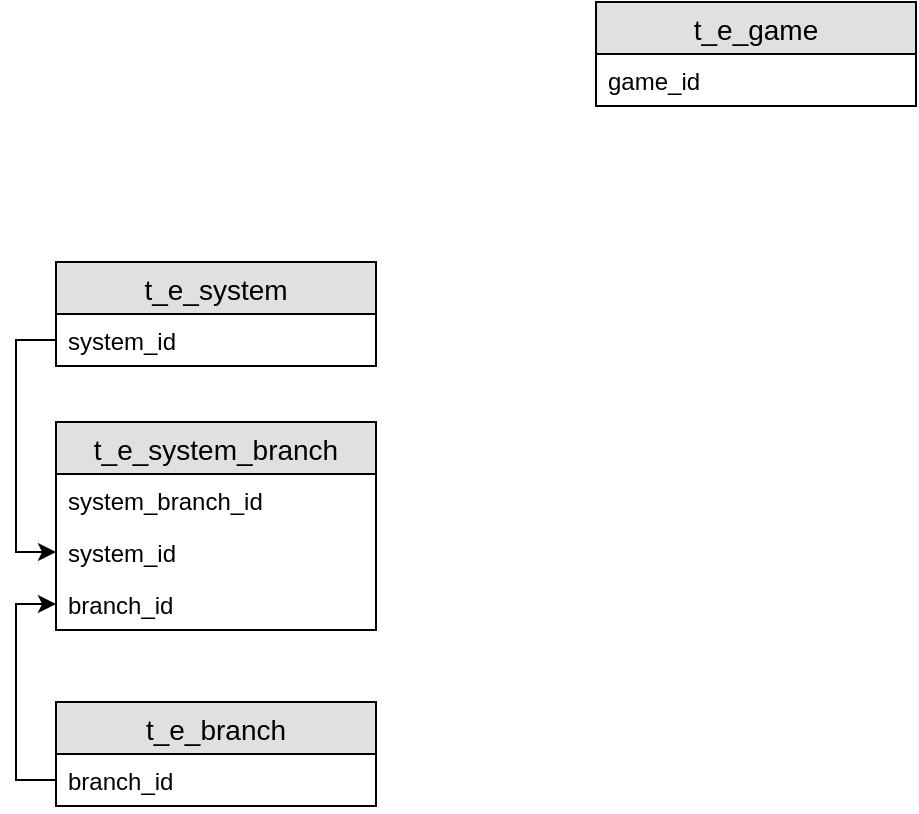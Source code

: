 <mxfile version="12.9.3" type="github">
  <diagram id="3PR3WLRsA2KuWyEWOmRE" name="第 1 页">
    <mxGraphModel dx="1381" dy="765" grid="1" gridSize="10" guides="1" tooltips="1" connect="1" arrows="1" fold="1" page="1" pageScale="1" pageWidth="827" pageHeight="1169" math="0" shadow="0">
      <root>
        <mxCell id="0" />
        <mxCell id="1" parent="0" />
        <mxCell id="3hrCK04BRxJN-e6NvCsL-1" value="t_e_game" style="swimlane;fontStyle=0;childLayout=stackLayout;horizontal=1;startSize=26;fillColor=#e0e0e0;horizontalStack=0;resizeParent=1;resizeParentMax=0;resizeLast=0;collapsible=1;marginBottom=0;swimlaneFillColor=#ffffff;align=center;fontSize=14;" vertex="1" parent="1">
          <mxGeometry x="320" y="80" width="160" height="52" as="geometry" />
        </mxCell>
        <mxCell id="3hrCK04BRxJN-e6NvCsL-2" value="game_id" style="text;strokeColor=none;fillColor=none;spacingLeft=4;spacingRight=4;overflow=hidden;rotatable=0;points=[[0,0.5],[1,0.5]];portConstraint=eastwest;fontSize=12;" vertex="1" parent="3hrCK04BRxJN-e6NvCsL-1">
          <mxGeometry y="26" width="160" height="26" as="geometry" />
        </mxCell>
        <mxCell id="3hrCK04BRxJN-e6NvCsL-5" value="t_e_system" style="swimlane;fontStyle=0;childLayout=stackLayout;horizontal=1;startSize=26;fillColor=#e0e0e0;horizontalStack=0;resizeParent=1;resizeParentMax=0;resizeLast=0;collapsible=1;marginBottom=0;swimlaneFillColor=#ffffff;align=center;fontSize=14;" vertex="1" parent="1">
          <mxGeometry x="50" y="210" width="160" height="52" as="geometry" />
        </mxCell>
        <mxCell id="3hrCK04BRxJN-e6NvCsL-6" value="system_id" style="text;strokeColor=none;fillColor=none;spacingLeft=4;spacingRight=4;overflow=hidden;rotatable=0;points=[[0,0.5],[1,0.5]];portConstraint=eastwest;fontSize=12;" vertex="1" parent="3hrCK04BRxJN-e6NvCsL-5">
          <mxGeometry y="26" width="160" height="26" as="geometry" />
        </mxCell>
        <mxCell id="3hrCK04BRxJN-e6NvCsL-9" value="t_e_branch" style="swimlane;fontStyle=0;childLayout=stackLayout;horizontal=1;startSize=26;fillColor=#e0e0e0;horizontalStack=0;resizeParent=1;resizeParentMax=0;resizeLast=0;collapsible=1;marginBottom=0;swimlaneFillColor=#ffffff;align=center;fontSize=14;" vertex="1" parent="1">
          <mxGeometry x="50" y="430" width="160" height="52" as="geometry" />
        </mxCell>
        <mxCell id="3hrCK04BRxJN-e6NvCsL-10" value="branch_id" style="text;strokeColor=none;fillColor=none;spacingLeft=4;spacingRight=4;overflow=hidden;rotatable=0;points=[[0,0.5],[1,0.5]];portConstraint=eastwest;fontSize=12;" vertex="1" parent="3hrCK04BRxJN-e6NvCsL-9">
          <mxGeometry y="26" width="160" height="26" as="geometry" />
        </mxCell>
        <mxCell id="3hrCK04BRxJN-e6NvCsL-13" value="t_e_system_branch" style="swimlane;fontStyle=0;childLayout=stackLayout;horizontal=1;startSize=26;fillColor=#e0e0e0;horizontalStack=0;resizeParent=1;resizeParentMax=0;resizeLast=0;collapsible=1;marginBottom=0;swimlaneFillColor=#ffffff;align=center;fontSize=14;" vertex="1" parent="1">
          <mxGeometry x="50" y="290" width="160" height="104" as="geometry" />
        </mxCell>
        <mxCell id="3hrCK04BRxJN-e6NvCsL-14" value="system_branch_id" style="text;strokeColor=none;fillColor=none;spacingLeft=4;spacingRight=4;overflow=hidden;rotatable=0;points=[[0,0.5],[1,0.5]];portConstraint=eastwest;fontSize=12;" vertex="1" parent="3hrCK04BRxJN-e6NvCsL-13">
          <mxGeometry y="26" width="160" height="26" as="geometry" />
        </mxCell>
        <mxCell id="3hrCK04BRxJN-e6NvCsL-15" value="system_id" style="text;strokeColor=none;fillColor=none;spacingLeft=4;spacingRight=4;overflow=hidden;rotatable=0;points=[[0,0.5],[1,0.5]];portConstraint=eastwest;fontSize=12;" vertex="1" parent="3hrCK04BRxJN-e6NvCsL-13">
          <mxGeometry y="52" width="160" height="26" as="geometry" />
        </mxCell>
        <mxCell id="3hrCK04BRxJN-e6NvCsL-16" value="branch_id" style="text;strokeColor=none;fillColor=none;spacingLeft=4;spacingRight=4;overflow=hidden;rotatable=0;points=[[0,0.5],[1,0.5]];portConstraint=eastwest;fontSize=12;" vertex="1" parent="3hrCK04BRxJN-e6NvCsL-13">
          <mxGeometry y="78" width="160" height="26" as="geometry" />
        </mxCell>
        <mxCell id="3hrCK04BRxJN-e6NvCsL-17" style="edgeStyle=orthogonalEdgeStyle;rounded=0;orthogonalLoop=1;jettySize=auto;html=1;entryX=0;entryY=0.5;entryDx=0;entryDy=0;" edge="1" parent="1" source="3hrCK04BRxJN-e6NvCsL-10" target="3hrCK04BRxJN-e6NvCsL-16">
          <mxGeometry relative="1" as="geometry" />
        </mxCell>
        <mxCell id="3hrCK04BRxJN-e6NvCsL-18" style="edgeStyle=orthogonalEdgeStyle;rounded=0;orthogonalLoop=1;jettySize=auto;html=1;entryX=0;entryY=0.5;entryDx=0;entryDy=0;" edge="1" parent="1" source="3hrCK04BRxJN-e6NvCsL-6" target="3hrCK04BRxJN-e6NvCsL-15">
          <mxGeometry relative="1" as="geometry" />
        </mxCell>
      </root>
    </mxGraphModel>
  </diagram>
</mxfile>
